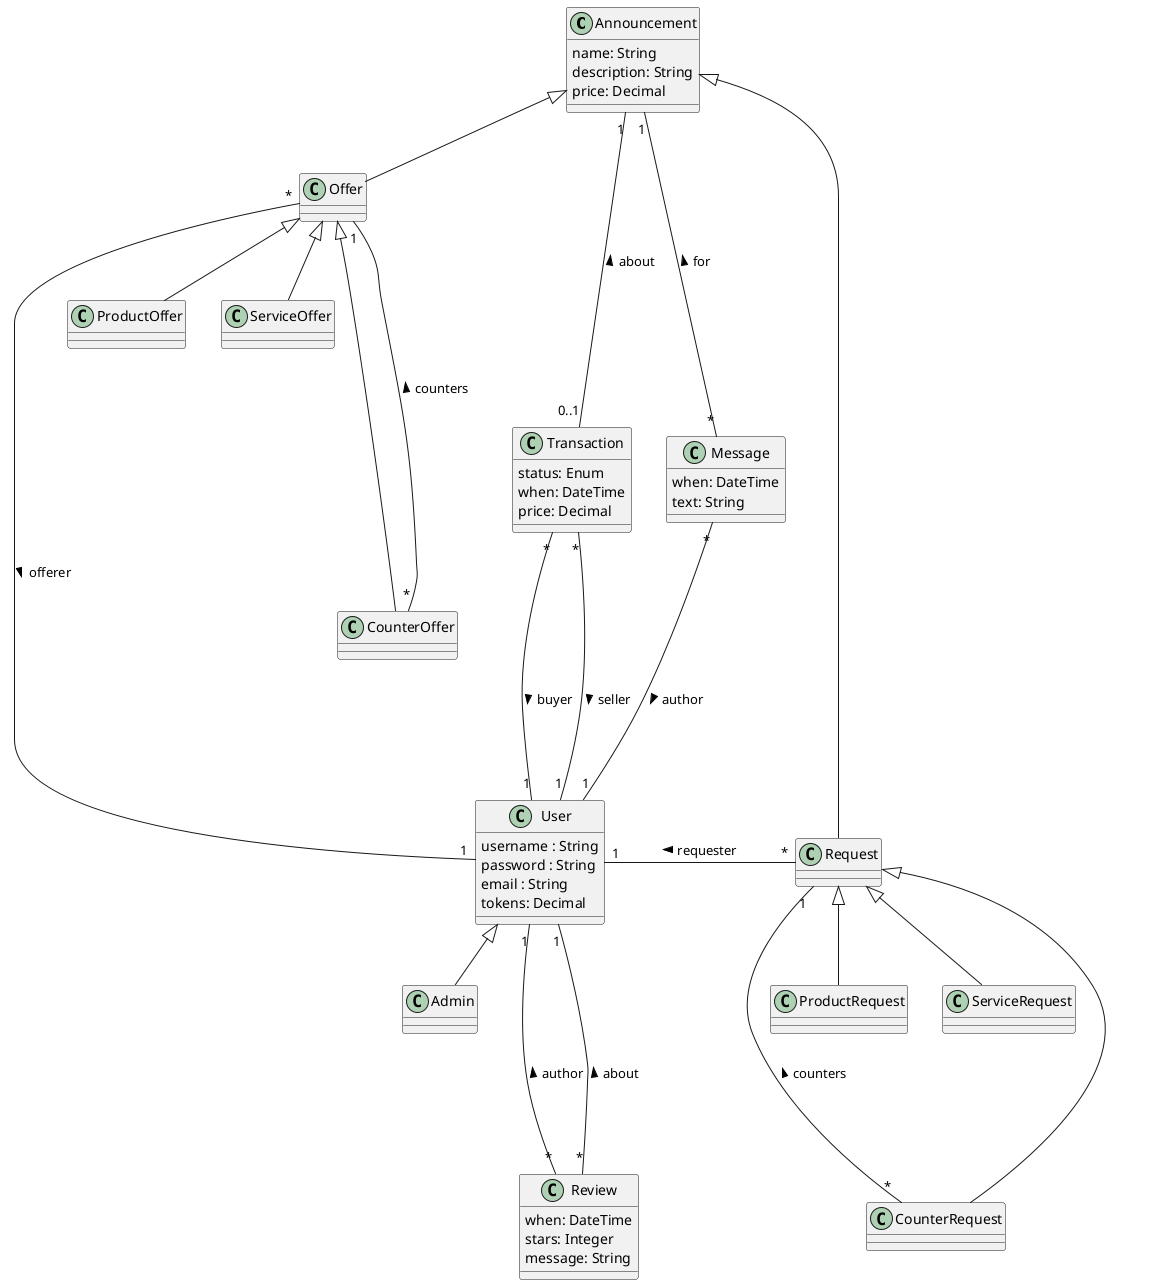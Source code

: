 @startuml

class Announcement {
    name: String
    description: String
    price: Decimal
}

class Transaction {
    status: Enum
    when: DateTime
    price: Decimal
}
Transaction "0..1" --up-- "1" Announcement : about >
Transaction "*" --down-- "1" User : seller >
Transaction "*" --down-- "1" User : buyer >
class Admin extends User {}

class Message {
  when: DateTime
  text: String
}
Message "*" --up-- "1" Announcement : for >
Message "*" --down-- "1" User : author >

class User {
  username : String
  password : String
  email : String
  tokens: Decimal
}

class Offer extends Announcement
Offer "*" --right-- "1" User : offerer >

class CounterOffer extends Offer
CounterOffer "*" --up-- "1" Offer : counters >

class ProductOffer extends Offer {}
class ServiceOffer extends Offer {}

class Request extends Announcement
Request "*" --left-- "1" User : requester >

class ProductRequest extends Request {}
class ServiceRequest extends Request {}

class CounterRequest extends Request
CounterRequest "*" --up-- "1" Request : counters >

class Review {
    when: DateTime
    stars: Integer
    message: String
}
Review "*" --up-- "1" User : author >
Review "*" --up-- "1" User : about >


@enduml
